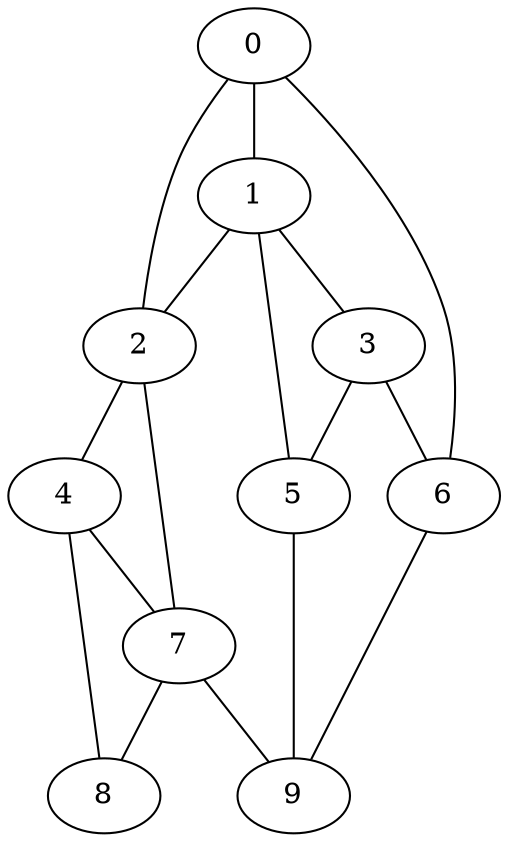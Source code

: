 
graph graphname {
    0 -- 1
0 -- 6
0 -- 2
1 -- 2
1 -- 3
1 -- 5
2 -- 4
2 -- 7
3 -- 5
3 -- 6
4 -- 8
4 -- 7
5 -- 9
6 -- 9
7 -- 8
7 -- 9

}
